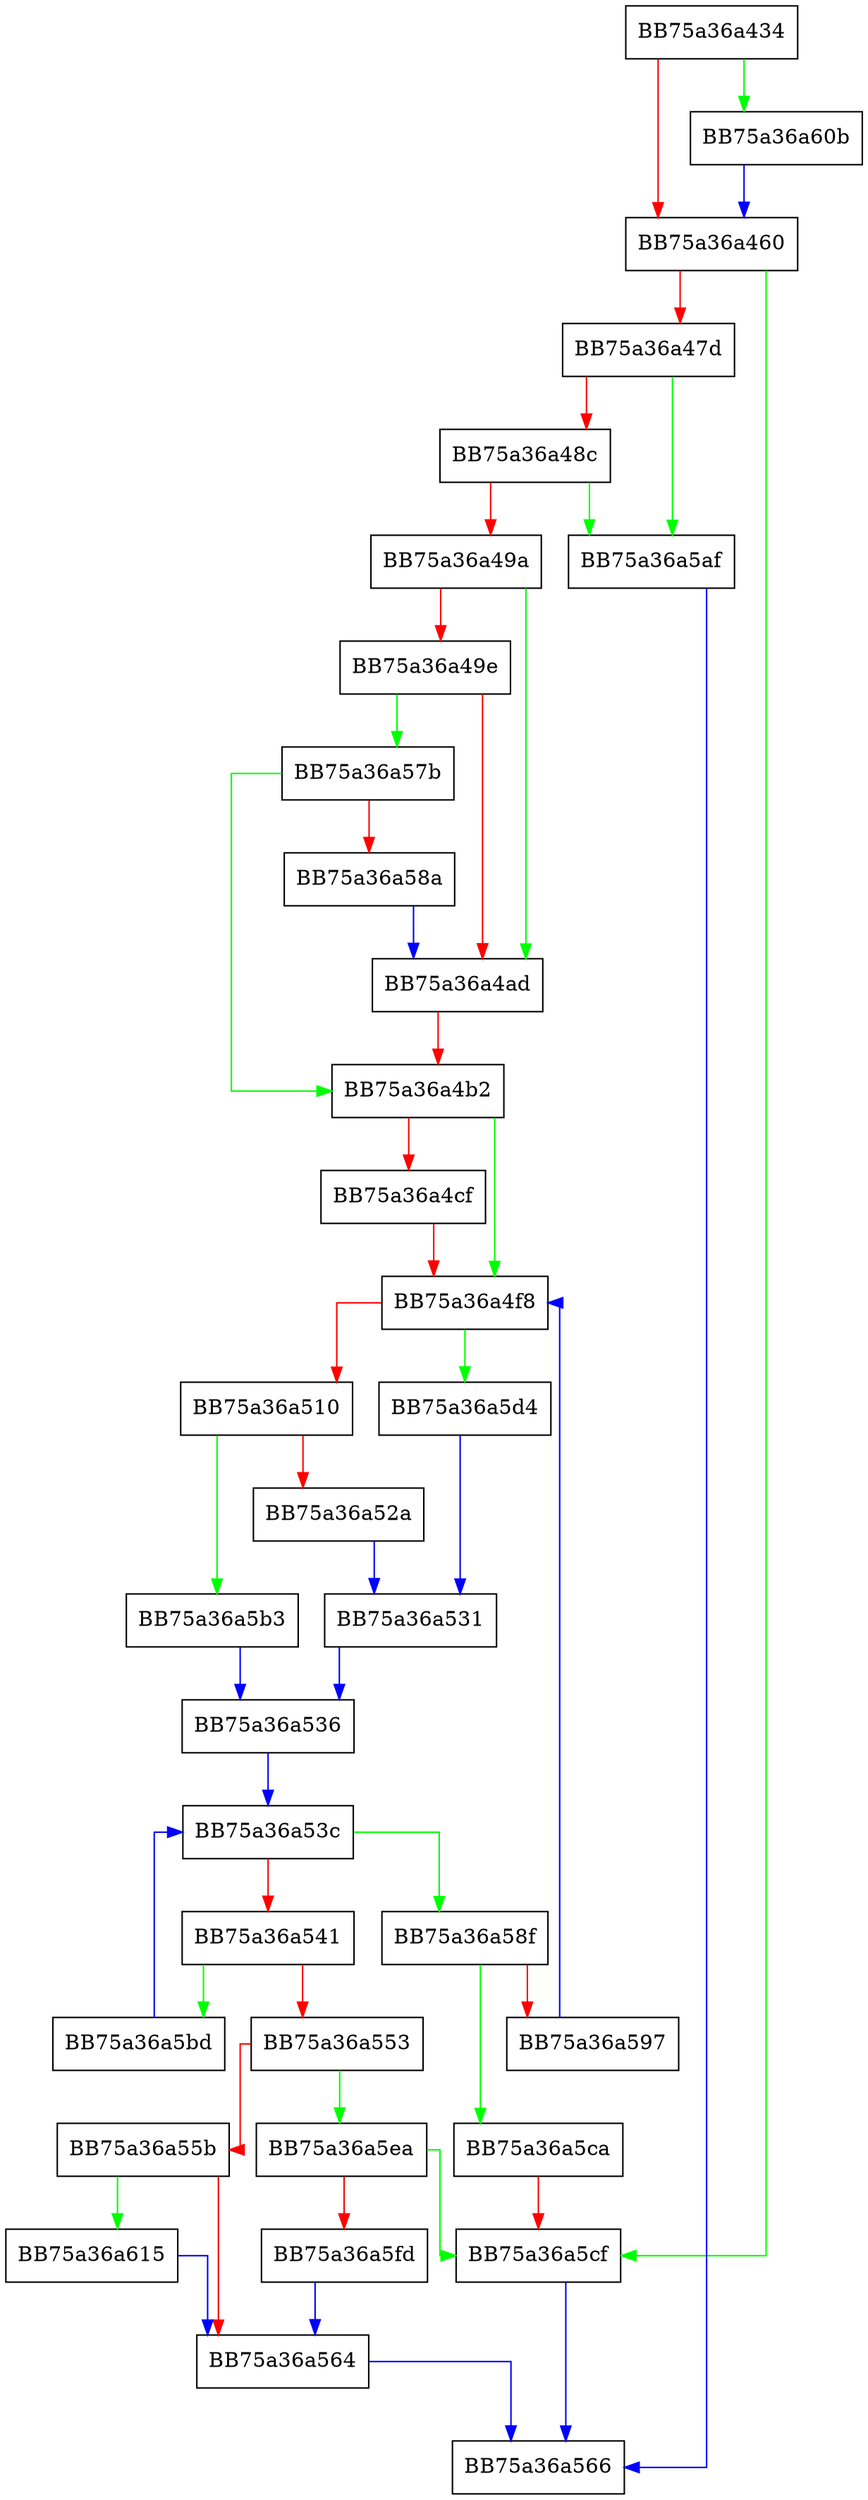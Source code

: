 digraph get_threat_index_ex {
  node [shape="box"];
  graph [splines=ortho];
  BB75a36a434 -> BB75a36a60b [color="green"];
  BB75a36a434 -> BB75a36a460 [color="red"];
  BB75a36a460 -> BB75a36a5cf [color="green"];
  BB75a36a460 -> BB75a36a47d [color="red"];
  BB75a36a47d -> BB75a36a5af [color="green"];
  BB75a36a47d -> BB75a36a48c [color="red"];
  BB75a36a48c -> BB75a36a5af [color="green"];
  BB75a36a48c -> BB75a36a49a [color="red"];
  BB75a36a49a -> BB75a36a4ad [color="green"];
  BB75a36a49a -> BB75a36a49e [color="red"];
  BB75a36a49e -> BB75a36a57b [color="green"];
  BB75a36a49e -> BB75a36a4ad [color="red"];
  BB75a36a4ad -> BB75a36a4b2 [color="red"];
  BB75a36a4b2 -> BB75a36a4f8 [color="green"];
  BB75a36a4b2 -> BB75a36a4cf [color="red"];
  BB75a36a4cf -> BB75a36a4f8 [color="red"];
  BB75a36a4f8 -> BB75a36a5d4 [color="green"];
  BB75a36a4f8 -> BB75a36a510 [color="red"];
  BB75a36a510 -> BB75a36a5b3 [color="green"];
  BB75a36a510 -> BB75a36a52a [color="red"];
  BB75a36a52a -> BB75a36a531 [color="blue"];
  BB75a36a531 -> BB75a36a536 [color="blue"];
  BB75a36a536 -> BB75a36a53c [color="blue"];
  BB75a36a53c -> BB75a36a58f [color="green"];
  BB75a36a53c -> BB75a36a541 [color="red"];
  BB75a36a541 -> BB75a36a5bd [color="green"];
  BB75a36a541 -> BB75a36a553 [color="red"];
  BB75a36a553 -> BB75a36a5ea [color="green"];
  BB75a36a553 -> BB75a36a55b [color="red"];
  BB75a36a55b -> BB75a36a615 [color="green"];
  BB75a36a55b -> BB75a36a564 [color="red"];
  BB75a36a564 -> BB75a36a566 [color="blue"];
  BB75a36a57b -> BB75a36a4b2 [color="green"];
  BB75a36a57b -> BB75a36a58a [color="red"];
  BB75a36a58a -> BB75a36a4ad [color="blue"];
  BB75a36a58f -> BB75a36a5ca [color="green"];
  BB75a36a58f -> BB75a36a597 [color="red"];
  BB75a36a597 -> BB75a36a4f8 [color="blue"];
  BB75a36a5af -> BB75a36a566 [color="blue"];
  BB75a36a5b3 -> BB75a36a536 [color="blue"];
  BB75a36a5bd -> BB75a36a53c [color="blue"];
  BB75a36a5ca -> BB75a36a5cf [color="red"];
  BB75a36a5cf -> BB75a36a566 [color="blue"];
  BB75a36a5d4 -> BB75a36a531 [color="blue"];
  BB75a36a5ea -> BB75a36a5cf [color="green"];
  BB75a36a5ea -> BB75a36a5fd [color="red"];
  BB75a36a5fd -> BB75a36a564 [color="blue"];
  BB75a36a60b -> BB75a36a460 [color="blue"];
  BB75a36a615 -> BB75a36a564 [color="blue"];
}